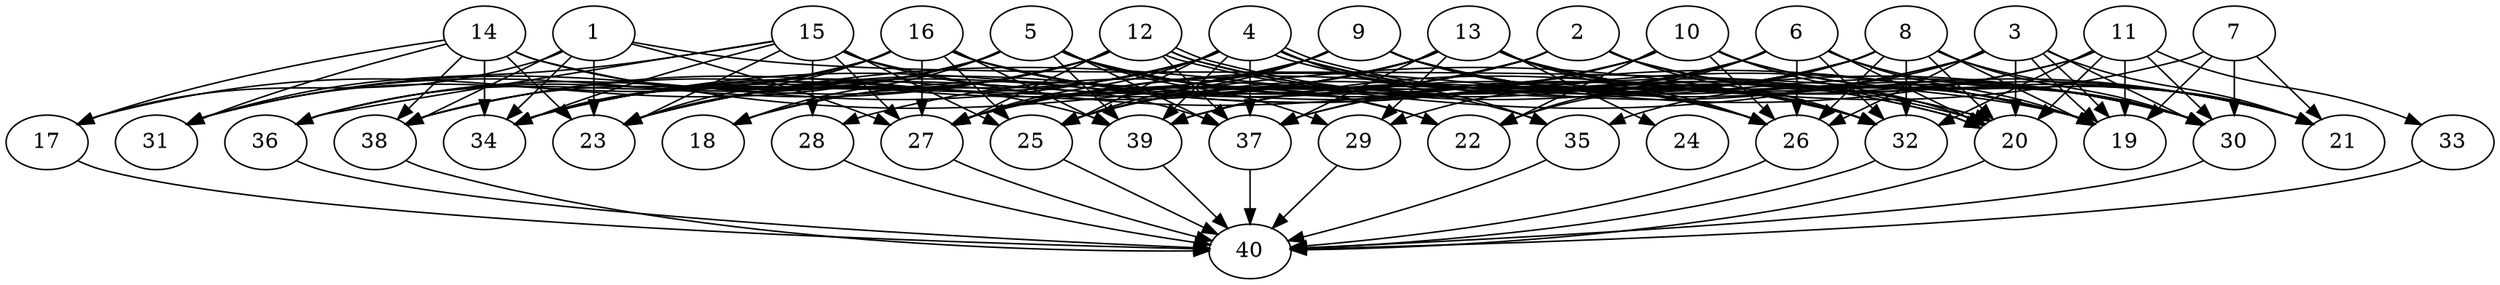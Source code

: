 // DAG automatically generated by daggen at Thu Oct  3 14:06:48 2019
// ./daggen --dot -n 40 --ccr 0.5 --fat 0.9 --regular 0.5 --density 0.7 --mindata 5242880 --maxdata 52428800 
digraph G {
  1 [size="56496128", alpha="0.18", expect_size="28248064"] 
  1 -> 17 [size ="28248064"]
  1 -> 19 [size ="28248064"]
  1 -> 23 [size ="28248064"]
  1 -> 27 [size ="28248064"]
  1 -> 34 [size ="28248064"]
  1 -> 38 [size ="28248064"]
  2 [size="79185920", alpha="0.14", expect_size="39592960"] 
  2 -> 18 [size ="39592960"]
  2 -> 19 [size ="39592960"]
  2 -> 21 [size ="39592960"]
  2 -> 23 [size ="39592960"]
  2 -> 25 [size ="39592960"]
  2 -> 27 [size ="39592960"]
  2 -> 32 [size ="39592960"]
  3 [size="44314624", alpha="0.07", expect_size="22157312"] 
  3 -> 19 [size ="22157312"]
  3 -> 19 [size ="22157312"]
  3 -> 20 [size ="22157312"]
  3 -> 21 [size ="22157312"]
  3 -> 23 [size ="22157312"]
  3 -> 26 [size ="22157312"]
  3 -> 27 [size ="22157312"]
  3 -> 30 [size ="22157312"]
  3 -> 35 [size ="22157312"]
  4 [size="78780416", alpha="0.16", expect_size="39390208"] 
  4 -> 18 [size ="39390208"]
  4 -> 20 [size ="39390208"]
  4 -> 20 [size ="39390208"]
  4 -> 25 [size ="39390208"]
  4 -> 26 [size ="39390208"]
  4 -> 27 [size ="39390208"]
  4 -> 30 [size ="39390208"]
  4 -> 31 [size ="39390208"]
  4 -> 34 [size ="39390208"]
  4 -> 35 [size ="39390208"]
  4 -> 37 [size ="39390208"]
  4 -> 39 [size ="39390208"]
  5 [size="42366976", alpha="0.01", expect_size="21183488"] 
  5 -> 17 [size ="21183488"]
  5 -> 18 [size ="21183488"]
  5 -> 20 [size ="21183488"]
  5 -> 22 [size ="21183488"]
  5 -> 29 [size ="21183488"]
  5 -> 32 [size ="21183488"]
  5 -> 34 [size ="21183488"]
  5 -> 35 [size ="21183488"]
  5 -> 36 [size ="21183488"]
  5 -> 37 [size ="21183488"]
  5 -> 38 [size ="21183488"]
  5 -> 39 [size ="21183488"]
  6 [size="52815872", alpha="0.04", expect_size="26407936"] 
  6 -> 19 [size ="26407936"]
  6 -> 20 [size ="26407936"]
  6 -> 22 [size ="26407936"]
  6 -> 26 [size ="26407936"]
  6 -> 28 [size ="26407936"]
  6 -> 29 [size ="26407936"]
  6 -> 30 [size ="26407936"]
  6 -> 32 [size ="26407936"]
  6 -> 39 [size ="26407936"]
  7 [size="55377920", alpha="0.04", expect_size="27688960"] 
  7 -> 19 [size ="27688960"]
  7 -> 21 [size ="27688960"]
  7 -> 30 [size ="27688960"]
  7 -> 39 [size ="27688960"]
  8 [size="103086080", alpha="0.00", expect_size="51543040"] 
  8 -> 19 [size ="51543040"]
  8 -> 20 [size ="51543040"]
  8 -> 21 [size ="51543040"]
  8 -> 22 [size ="51543040"]
  8 -> 25 [size ="51543040"]
  8 -> 26 [size ="51543040"]
  8 -> 30 [size ="51543040"]
  8 -> 32 [size ="51543040"]
  8 -> 37 [size ="51543040"]
  8 -> 39 [size ="51543040"]
  9 [size="83814400", alpha="0.19", expect_size="41907200"] 
  9 -> 21 [size ="41907200"]
  9 -> 25 [size ="41907200"]
  9 -> 26 [size ="41907200"]
  9 -> 27 [size ="41907200"]
  9 -> 30 [size ="41907200"]
  9 -> 32 [size ="41907200"]
  9 -> 34 [size ="41907200"]
  9 -> 38 [size ="41907200"]
  10 [size="89079808", alpha="0.06", expect_size="44539904"] 
  10 -> 20 [size ="44539904"]
  10 -> 21 [size ="44539904"]
  10 -> 22 [size ="44539904"]
  10 -> 23 [size ="44539904"]
  10 -> 25 [size ="44539904"]
  10 -> 26 [size ="44539904"]
  10 -> 30 [size ="44539904"]
  10 -> 34 [size ="44539904"]
  11 [size="73076736", alpha="0.10", expect_size="36538368"] 
  11 -> 19 [size ="36538368"]
  11 -> 20 [size ="36538368"]
  11 -> 27 [size ="36538368"]
  11 -> 30 [size ="36538368"]
  11 -> 32 [size ="36538368"]
  11 -> 33 [size ="36538368"]
  11 -> 37 [size ="36538368"]
  12 [size="63973376", alpha="0.19", expect_size="31986688"] 
  12 -> 20 [size ="31986688"]
  12 -> 20 [size ="31986688"]
  12 -> 23 [size ="31986688"]
  12 -> 26 [size ="31986688"]
  12 -> 27 [size ="31986688"]
  12 -> 30 [size ="31986688"]
  12 -> 31 [size ="31986688"]
  12 -> 34 [size ="31986688"]
  12 -> 36 [size ="31986688"]
  12 -> 37 [size ="31986688"]
  13 [size="36898816", alpha="0.18", expect_size="18449408"] 
  13 -> 19 [size ="18449408"]
  13 -> 21 [size ="18449408"]
  13 -> 23 [size ="18449408"]
  13 -> 24 [size ="18449408"]
  13 -> 26 [size ="18449408"]
  13 -> 27 [size ="18449408"]
  13 -> 29 [size ="18449408"]
  13 -> 30 [size ="18449408"]
  13 -> 32 [size ="18449408"]
  13 -> 34 [size ="18449408"]
  13 -> 37 [size ="18449408"]
  13 -> 38 [size ="18449408"]
  14 [size="68874240", alpha="0.12", expect_size="34437120"] 
  14 -> 17 [size ="34437120"]
  14 -> 23 [size ="34437120"]
  14 -> 31 [size ="34437120"]
  14 -> 32 [size ="34437120"]
  14 -> 34 [size ="34437120"]
  14 -> 38 [size ="34437120"]
  14 -> 39 [size ="34437120"]
  15 [size="52154368", alpha="0.09", expect_size="26077184"] 
  15 -> 19 [size ="26077184"]
  15 -> 23 [size ="26077184"]
  15 -> 25 [size ="26077184"]
  15 -> 27 [size ="26077184"]
  15 -> 28 [size ="26077184"]
  15 -> 31 [size ="26077184"]
  15 -> 34 [size ="26077184"]
  15 -> 36 [size ="26077184"]
  15 -> 37 [size ="26077184"]
  16 [size="54927360", alpha="0.06", expect_size="27463680"] 
  16 -> 19 [size ="27463680"]
  16 -> 22 [size ="27463680"]
  16 -> 23 [size ="27463680"]
  16 -> 25 [size ="27463680"]
  16 -> 26 [size ="27463680"]
  16 -> 27 [size ="27463680"]
  16 -> 31 [size ="27463680"]
  16 -> 34 [size ="27463680"]
  16 -> 36 [size ="27463680"]
  16 -> 39 [size ="27463680"]
  17 [size="75476992", alpha="0.07", expect_size="37738496"] 
  17 -> 40 [size ="37738496"]
  18 [size="94920704", alpha="0.06", expect_size="47460352"] 
  19 [size="96094208", alpha="0.03", expect_size="48047104"] 
  20 [size="89704448", alpha="0.03", expect_size="44852224"] 
  20 -> 40 [size ="44852224"]
  21 [size="25118720", alpha="0.13", expect_size="12559360"] 
  22 [size="73668608", alpha="0.17", expect_size="36834304"] 
  23 [size="67117056", alpha="0.08", expect_size="33558528"] 
  24 [size="59539456", alpha="0.14", expect_size="29769728"] 
  25 [size="21131264", alpha="0.07", expect_size="10565632"] 
  25 -> 40 [size ="10565632"]
  26 [size="61788160", alpha="0.08", expect_size="30894080"] 
  26 -> 40 [size ="30894080"]
  27 [size="90300416", alpha="0.19", expect_size="45150208"] 
  27 -> 40 [size ="45150208"]
  28 [size="30302208", alpha="0.10", expect_size="15151104"] 
  28 -> 40 [size ="15151104"]
  29 [size="58271744", alpha="0.16", expect_size="29135872"] 
  29 -> 40 [size ="29135872"]
  30 [size="74545152", alpha="0.19", expect_size="37272576"] 
  30 -> 40 [size ="37272576"]
  31 [size="90189824", alpha="0.15", expect_size="45094912"] 
  32 [size="56846336", alpha="0.03", expect_size="28423168"] 
  32 -> 40 [size ="28423168"]
  33 [size="43216896", alpha="0.16", expect_size="21608448"] 
  33 -> 40 [size ="21608448"]
  34 [size="83130368", alpha="0.01", expect_size="41565184"] 
  35 [size="56137728", alpha="0.16", expect_size="28068864"] 
  35 -> 40 [size ="28068864"]
  36 [size="88494080", alpha="0.19", expect_size="44247040"] 
  36 -> 40 [size ="44247040"]
  37 [size="33785856", alpha="0.17", expect_size="16892928"] 
  37 -> 40 [size ="16892928"]
  38 [size="31275008", alpha="0.12", expect_size="15637504"] 
  38 -> 40 [size ="15637504"]
  39 [size="79196160", alpha="0.06", expect_size="39598080"] 
  39 -> 40 [size ="39598080"]
  40 [size="62130176", alpha="0.16", expect_size="31065088"] 
}
